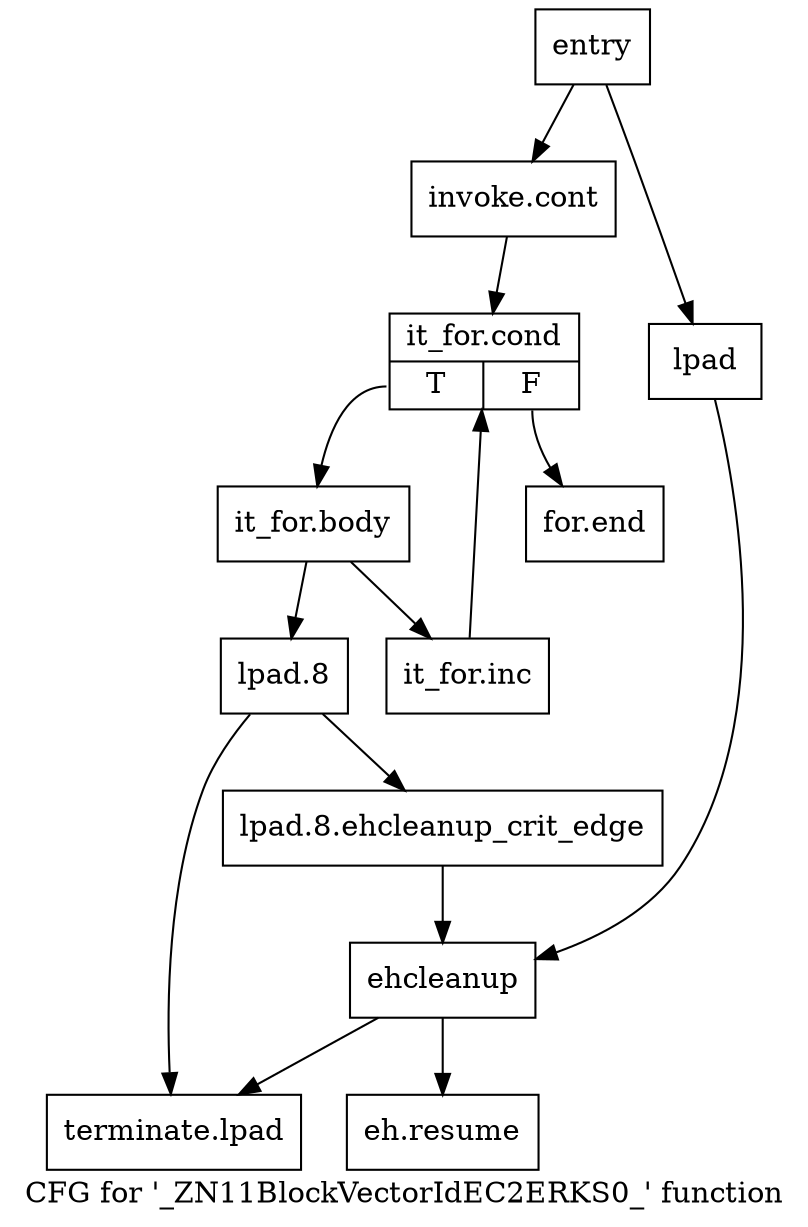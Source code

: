 digraph "CFG for '_ZN11BlockVectorIdEC2ERKS0_' function" {
	label="CFG for '_ZN11BlockVectorIdEC2ERKS0_' function";

	Node0x2ea4780 [shape=record,label="{entry}"];
	Node0x2ea4780 -> Node0x2ea47d0;
	Node0x2ea4780 -> Node0x2ea4910;
	Node0x2ea47d0 [shape=record,label="{invoke.cont}"];
	Node0x2ea47d0 -> Node0x2ea4820;
	Node0x2ea4820 [shape=record,label="{it_for.cond|{<s0>T|<s1>F}}"];
	Node0x2ea4820:s0 -> Node0x2ea4870;
	Node0x2ea4820:s1 -> Node0x2ea4a00;
	Node0x2ea4870 [shape=record,label="{it_for.body}"];
	Node0x2ea4870 -> Node0x2ea48c0;
	Node0x2ea4870 -> Node0x2ea4960;
	Node0x2ea48c0 [shape=record,label="{it_for.inc}"];
	Node0x2ea48c0 -> Node0x2ea4820;
	Node0x2ea4910 [shape=record,label="{lpad}"];
	Node0x2ea4910 -> Node0x2ea4a50;
	Node0x2ea4960 [shape=record,label="{lpad.8}"];
	Node0x2ea4960 -> Node0x2ea49b0;
	Node0x2ea4960 -> Node0x2ea4af0;
	Node0x2ea49b0 [shape=record,label="{lpad.8.ehcleanup_crit_edge}"];
	Node0x2ea49b0 -> Node0x2ea4a50;
	Node0x2ea4a00 [shape=record,label="{for.end}"];
	Node0x2ea4a50 [shape=record,label="{ehcleanup}"];
	Node0x2ea4a50 -> Node0x2ea4aa0;
	Node0x2ea4a50 -> Node0x2ea4af0;
	Node0x2ea4aa0 [shape=record,label="{eh.resume}"];
	Node0x2ea4af0 [shape=record,label="{terminate.lpad}"];
}
